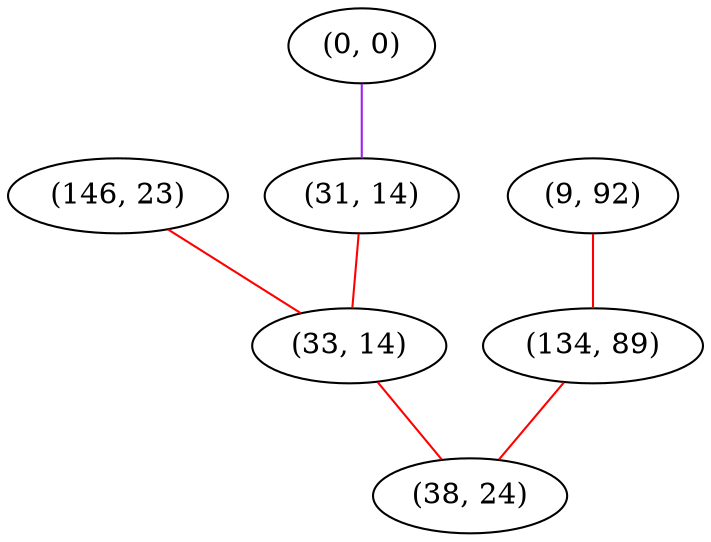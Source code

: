 graph "" {
"(146, 23)";
"(0, 0)";
"(31, 14)";
"(33, 14)";
"(9, 92)";
"(134, 89)";
"(38, 24)";
"(146, 23)" -- "(33, 14)"  [color=red, key=0, weight=1];
"(0, 0)" -- "(31, 14)"  [color=purple, key=0, weight=4];
"(31, 14)" -- "(33, 14)"  [color=red, key=0, weight=1];
"(33, 14)" -- "(38, 24)"  [color=red, key=0, weight=1];
"(9, 92)" -- "(134, 89)"  [color=red, key=0, weight=1];
"(134, 89)" -- "(38, 24)"  [color=red, key=0, weight=1];
}
